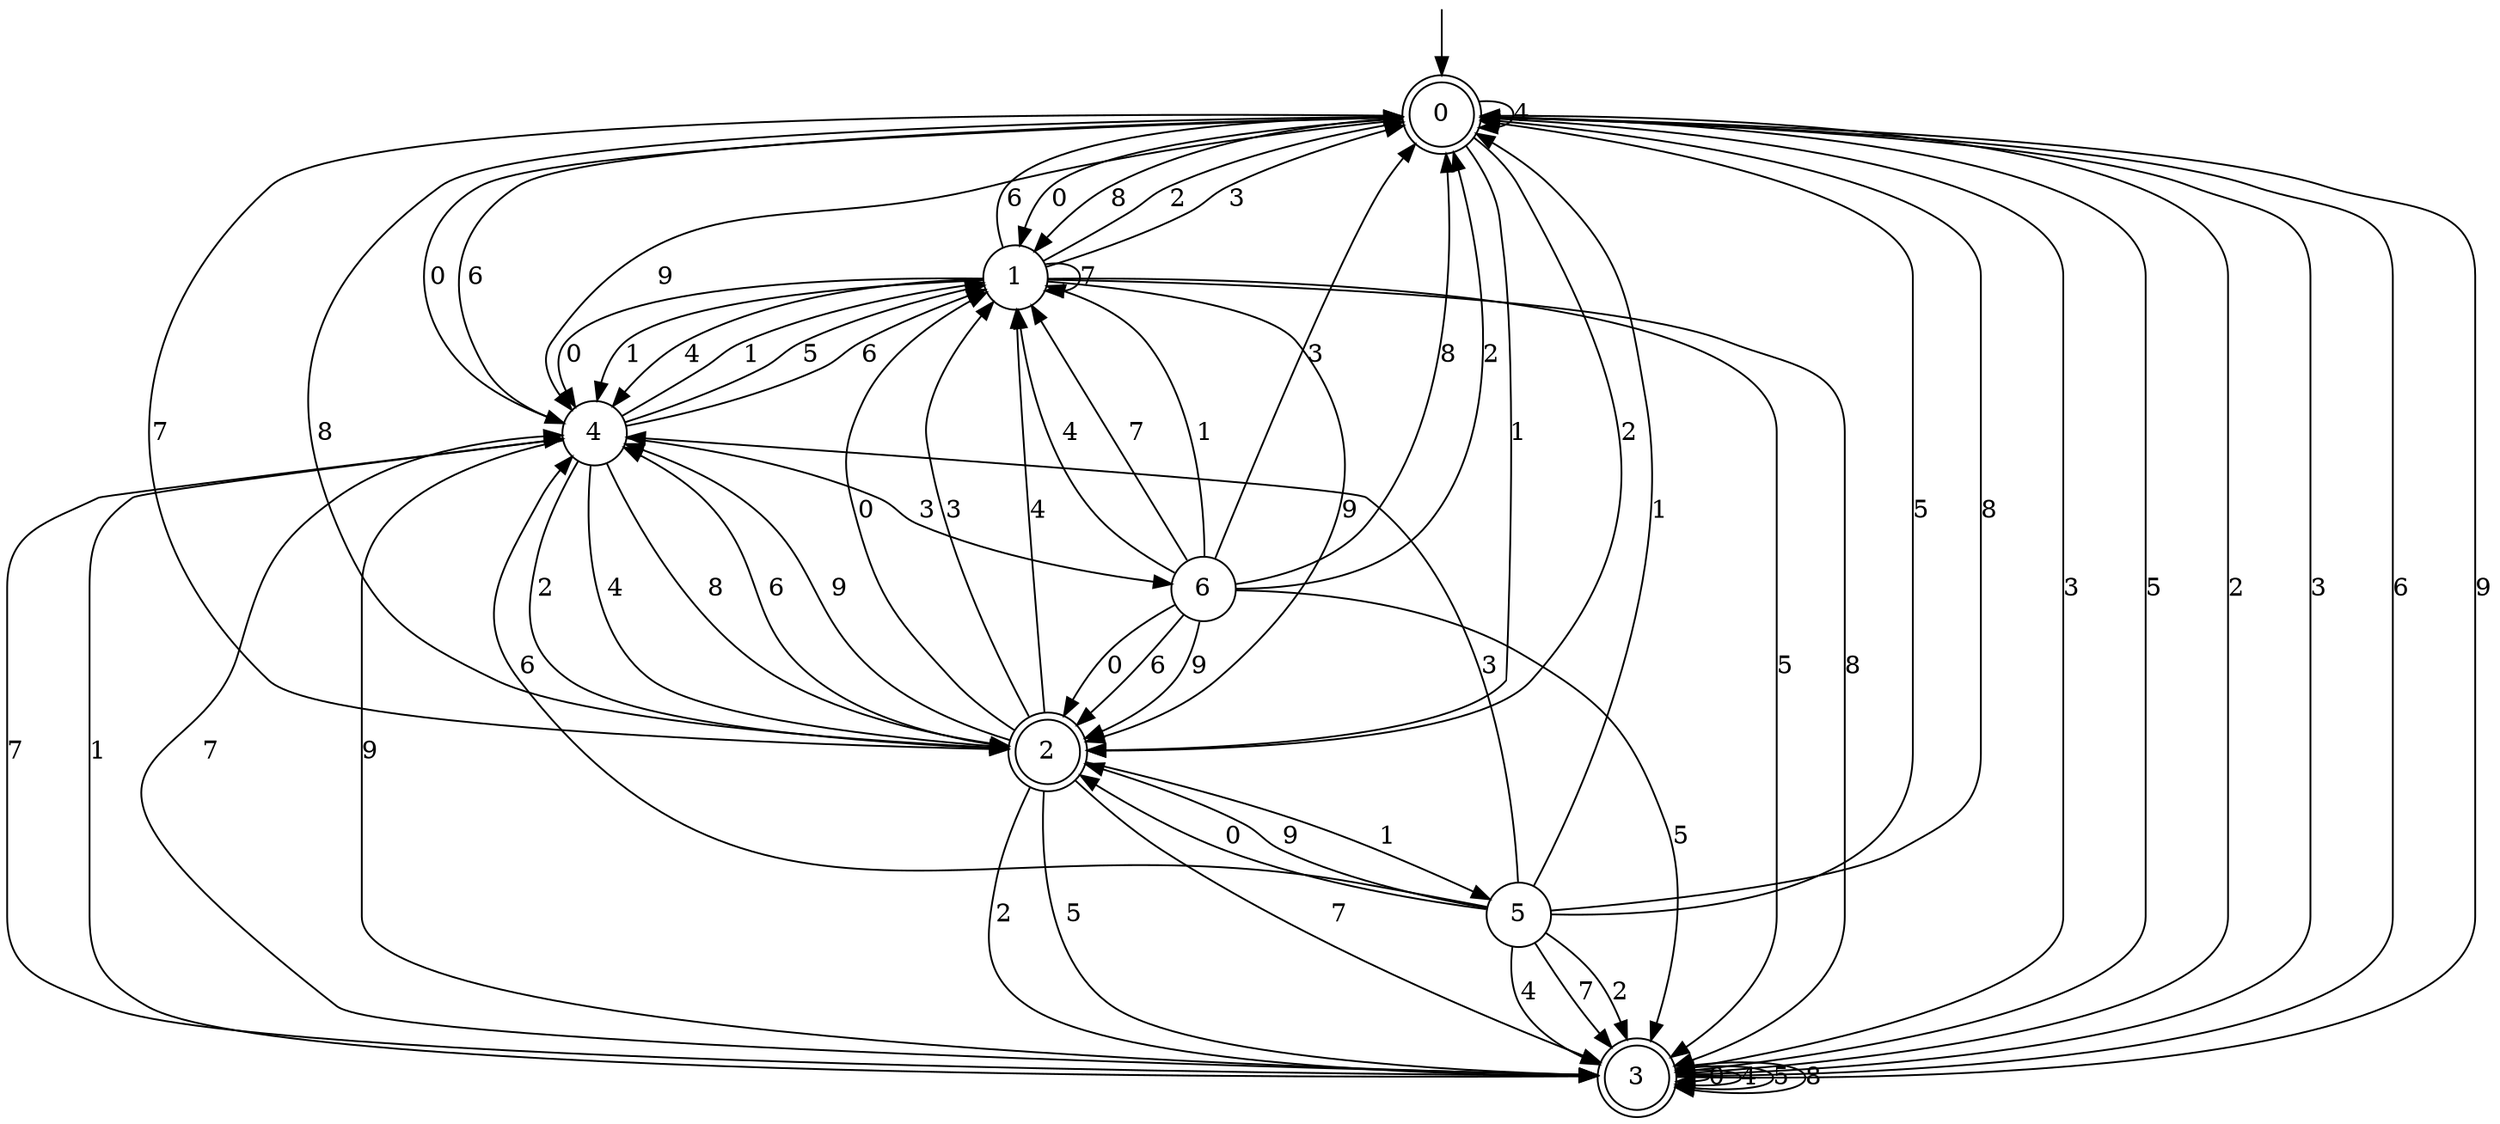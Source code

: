 digraph g {

	s0 [shape="doublecircle" label="0"];
	s1 [shape="circle" label="1"];
	s2 [shape="doublecircle" label="2"];
	s3 [shape="doublecircle" label="3"];
	s4 [shape="circle" label="4"];
	s5 [shape="circle" label="5"];
	s6 [shape="circle" label="6"];
	s0 -> s1 [label="0"];
	s0 -> s2 [label="1"];
	s0 -> s2 [label="2"];
	s0 -> s3 [label="3"];
	s0 -> s0 [label="4"];
	s0 -> s3 [label="5"];
	s0 -> s4 [label="6"];
	s0 -> s2 [label="7"];
	s0 -> s1 [label="8"];
	s0 -> s4 [label="9"];
	s1 -> s4 [label="0"];
	s1 -> s4 [label="1"];
	s1 -> s0 [label="2"];
	s1 -> s0 [label="3"];
	s1 -> s4 [label="4"];
	s1 -> s3 [label="5"];
	s1 -> s0 [label="6"];
	s1 -> s1 [label="7"];
	s1 -> s3 [label="8"];
	s1 -> s2 [label="9"];
	s2 -> s1 [label="0"];
	s2 -> s5 [label="1"];
	s2 -> s3 [label="2"];
	s2 -> s1 [label="3"];
	s2 -> s1 [label="4"];
	s2 -> s3 [label="5"];
	s2 -> s4 [label="6"];
	s2 -> s3 [label="7"];
	s2 -> s0 [label="8"];
	s2 -> s4 [label="9"];
	s3 -> s3 [label="0"];
	s3 -> s4 [label="1"];
	s3 -> s0 [label="2"];
	s3 -> s0 [label="3"];
	s3 -> s3 [label="4"];
	s3 -> s3 [label="5"];
	s3 -> s0 [label="6"];
	s3 -> s4 [label="7"];
	s3 -> s3 [label="8"];
	s3 -> s0 [label="9"];
	s4 -> s0 [label="0"];
	s4 -> s1 [label="1"];
	s4 -> s2 [label="2"];
	s4 -> s6 [label="3"];
	s4 -> s2 [label="4"];
	s4 -> s1 [label="5"];
	s4 -> s1 [label="6"];
	s4 -> s3 [label="7"];
	s4 -> s2 [label="8"];
	s4 -> s3 [label="9"];
	s5 -> s2 [label="0"];
	s5 -> s0 [label="1"];
	s5 -> s3 [label="2"];
	s5 -> s4 [label="3"];
	s5 -> s3 [label="4"];
	s5 -> s0 [label="5"];
	s5 -> s4 [label="6"];
	s5 -> s3 [label="7"];
	s5 -> s0 [label="8"];
	s5 -> s2 [label="9"];
	s6 -> s2 [label="0"];
	s6 -> s1 [label="1"];
	s6 -> s0 [label="2"];
	s6 -> s0 [label="3"];
	s6 -> s1 [label="4"];
	s6 -> s3 [label="5"];
	s6 -> s2 [label="6"];
	s6 -> s1 [label="7"];
	s6 -> s0 [label="8"];
	s6 -> s2 [label="9"];

__start0 [label="" shape="none" width="0" height="0"];
__start0 -> s0;

}
